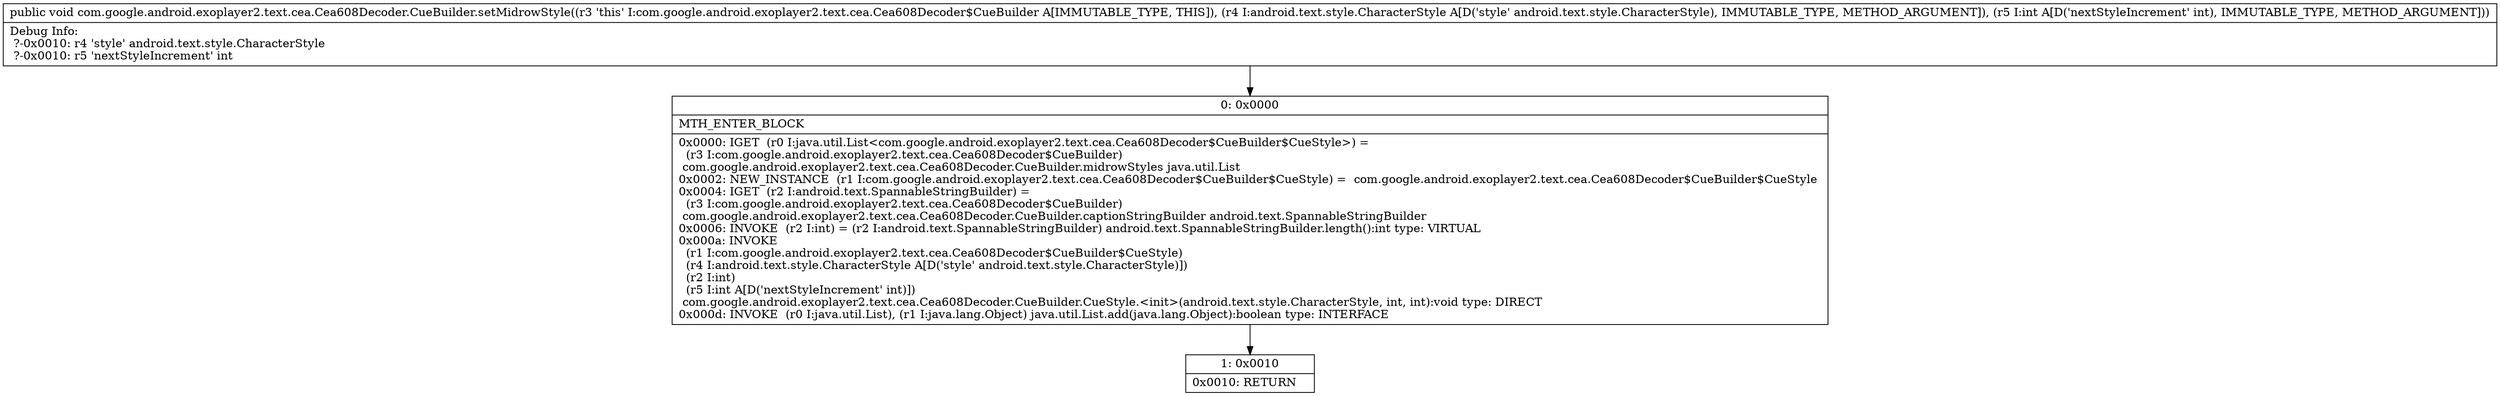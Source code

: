 digraph "CFG forcom.google.android.exoplayer2.text.cea.Cea608Decoder.CueBuilder.setMidrowStyle(Landroid\/text\/style\/CharacterStyle;I)V" {
Node_0 [shape=record,label="{0\:\ 0x0000|MTH_ENTER_BLOCK\l|0x0000: IGET  (r0 I:java.util.List\<com.google.android.exoplayer2.text.cea.Cea608Decoder$CueBuilder$CueStyle\>) = \l  (r3 I:com.google.android.exoplayer2.text.cea.Cea608Decoder$CueBuilder)\l com.google.android.exoplayer2.text.cea.Cea608Decoder.CueBuilder.midrowStyles java.util.List \l0x0002: NEW_INSTANCE  (r1 I:com.google.android.exoplayer2.text.cea.Cea608Decoder$CueBuilder$CueStyle) =  com.google.android.exoplayer2.text.cea.Cea608Decoder$CueBuilder$CueStyle \l0x0004: IGET  (r2 I:android.text.SpannableStringBuilder) = \l  (r3 I:com.google.android.exoplayer2.text.cea.Cea608Decoder$CueBuilder)\l com.google.android.exoplayer2.text.cea.Cea608Decoder.CueBuilder.captionStringBuilder android.text.SpannableStringBuilder \l0x0006: INVOKE  (r2 I:int) = (r2 I:android.text.SpannableStringBuilder) android.text.SpannableStringBuilder.length():int type: VIRTUAL \l0x000a: INVOKE  \l  (r1 I:com.google.android.exoplayer2.text.cea.Cea608Decoder$CueBuilder$CueStyle)\l  (r4 I:android.text.style.CharacterStyle A[D('style' android.text.style.CharacterStyle)])\l  (r2 I:int)\l  (r5 I:int A[D('nextStyleIncrement' int)])\l com.google.android.exoplayer2.text.cea.Cea608Decoder.CueBuilder.CueStyle.\<init\>(android.text.style.CharacterStyle, int, int):void type: DIRECT \l0x000d: INVOKE  (r0 I:java.util.List), (r1 I:java.lang.Object) java.util.List.add(java.lang.Object):boolean type: INTERFACE \l}"];
Node_1 [shape=record,label="{1\:\ 0x0010|0x0010: RETURN   \l}"];
MethodNode[shape=record,label="{public void com.google.android.exoplayer2.text.cea.Cea608Decoder.CueBuilder.setMidrowStyle((r3 'this' I:com.google.android.exoplayer2.text.cea.Cea608Decoder$CueBuilder A[IMMUTABLE_TYPE, THIS]), (r4 I:android.text.style.CharacterStyle A[D('style' android.text.style.CharacterStyle), IMMUTABLE_TYPE, METHOD_ARGUMENT]), (r5 I:int A[D('nextStyleIncrement' int), IMMUTABLE_TYPE, METHOD_ARGUMENT]))  | Debug Info:\l  ?\-0x0010: r4 'style' android.text.style.CharacterStyle\l  ?\-0x0010: r5 'nextStyleIncrement' int\l}"];
MethodNode -> Node_0;
Node_0 -> Node_1;
}

